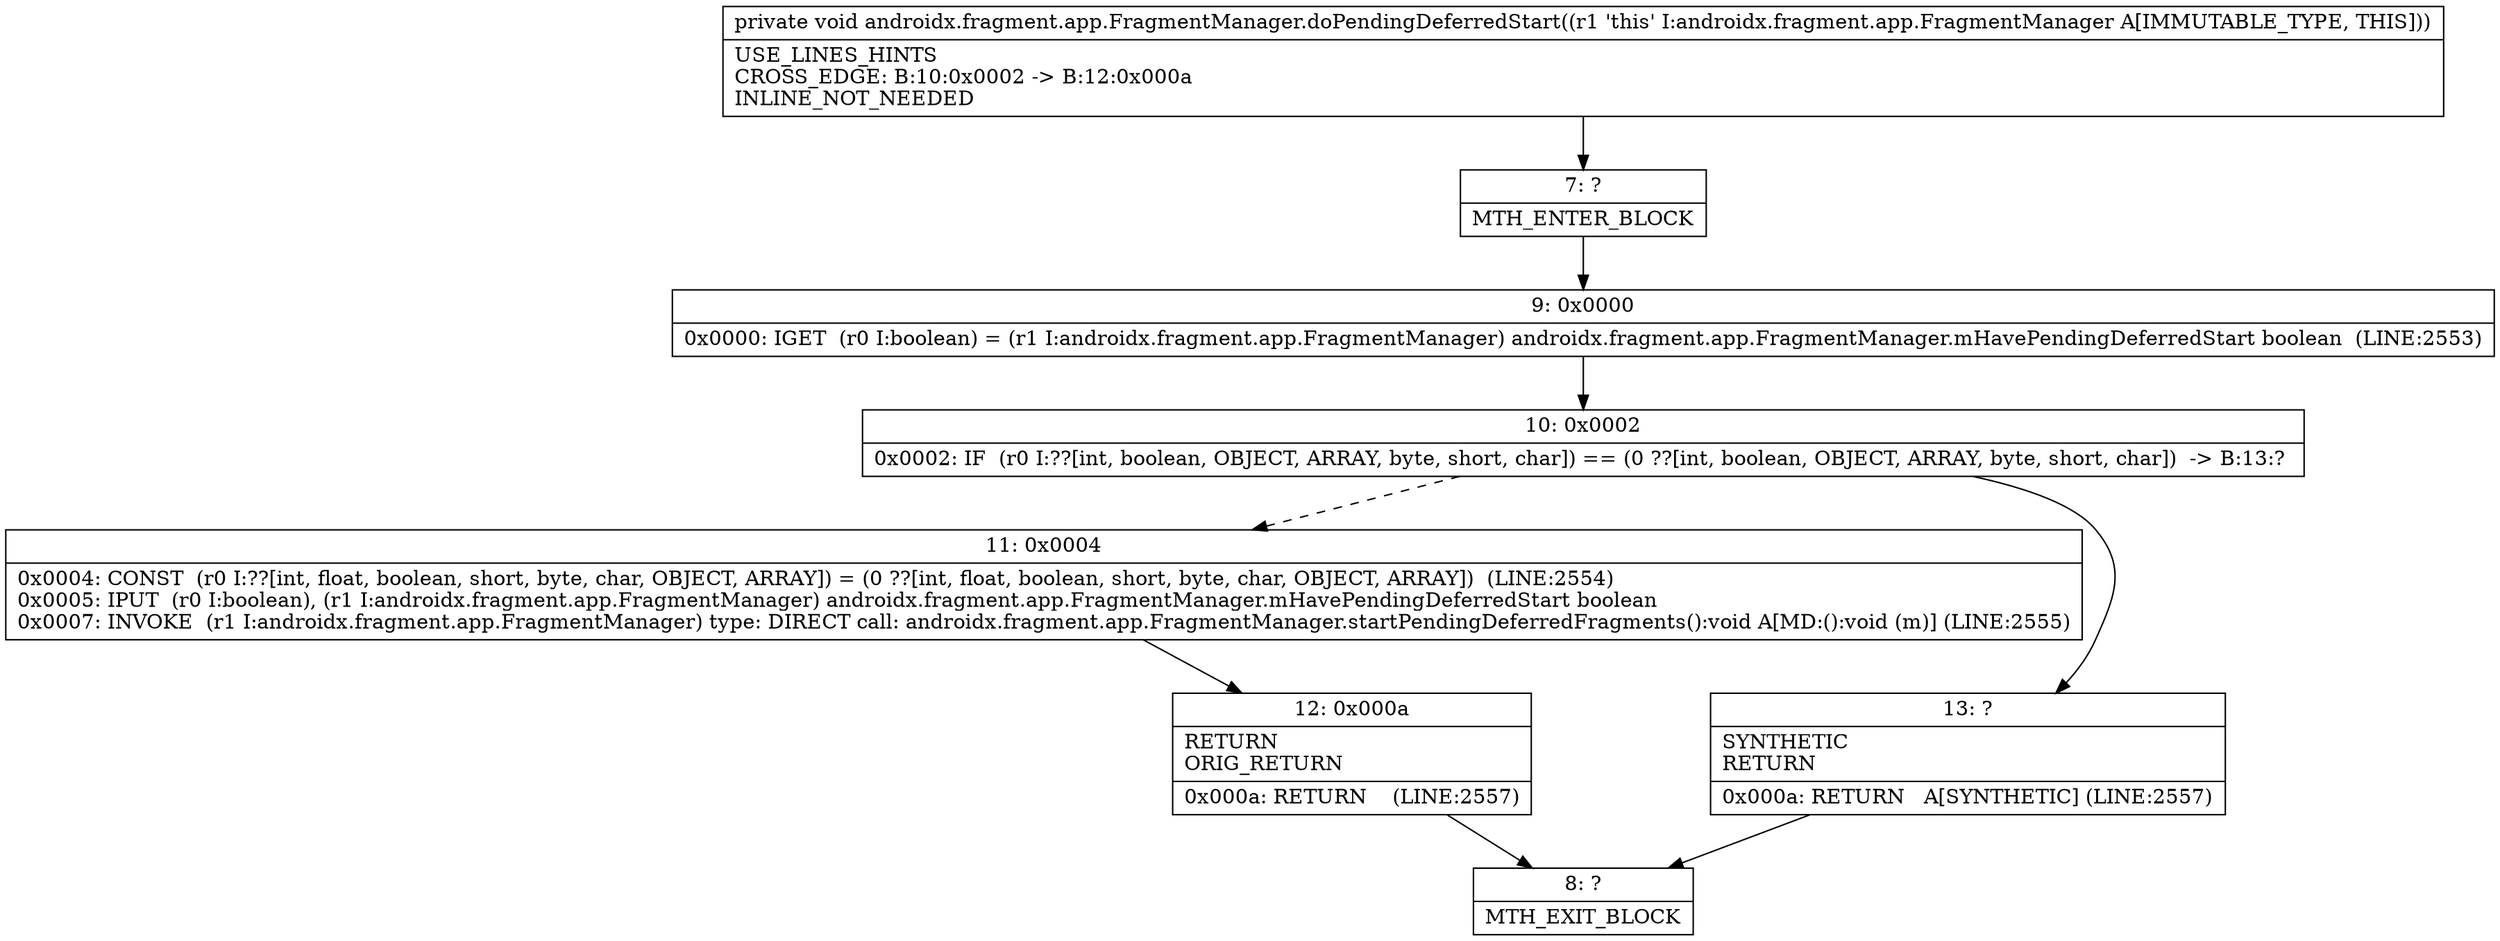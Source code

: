 digraph "CFG forandroidx.fragment.app.FragmentManager.doPendingDeferredStart()V" {
Node_7 [shape=record,label="{7\:\ ?|MTH_ENTER_BLOCK\l}"];
Node_9 [shape=record,label="{9\:\ 0x0000|0x0000: IGET  (r0 I:boolean) = (r1 I:androidx.fragment.app.FragmentManager) androidx.fragment.app.FragmentManager.mHavePendingDeferredStart boolean  (LINE:2553)\l}"];
Node_10 [shape=record,label="{10\:\ 0x0002|0x0002: IF  (r0 I:??[int, boolean, OBJECT, ARRAY, byte, short, char]) == (0 ??[int, boolean, OBJECT, ARRAY, byte, short, char])  \-\> B:13:? \l}"];
Node_11 [shape=record,label="{11\:\ 0x0004|0x0004: CONST  (r0 I:??[int, float, boolean, short, byte, char, OBJECT, ARRAY]) = (0 ??[int, float, boolean, short, byte, char, OBJECT, ARRAY])  (LINE:2554)\l0x0005: IPUT  (r0 I:boolean), (r1 I:androidx.fragment.app.FragmentManager) androidx.fragment.app.FragmentManager.mHavePendingDeferredStart boolean \l0x0007: INVOKE  (r1 I:androidx.fragment.app.FragmentManager) type: DIRECT call: androidx.fragment.app.FragmentManager.startPendingDeferredFragments():void A[MD:():void (m)] (LINE:2555)\l}"];
Node_12 [shape=record,label="{12\:\ 0x000a|RETURN\lORIG_RETURN\l|0x000a: RETURN    (LINE:2557)\l}"];
Node_8 [shape=record,label="{8\:\ ?|MTH_EXIT_BLOCK\l}"];
Node_13 [shape=record,label="{13\:\ ?|SYNTHETIC\lRETURN\l|0x000a: RETURN   A[SYNTHETIC] (LINE:2557)\l}"];
MethodNode[shape=record,label="{private void androidx.fragment.app.FragmentManager.doPendingDeferredStart((r1 'this' I:androidx.fragment.app.FragmentManager A[IMMUTABLE_TYPE, THIS]))  | USE_LINES_HINTS\lCROSS_EDGE: B:10:0x0002 \-\> B:12:0x000a\lINLINE_NOT_NEEDED\l}"];
MethodNode -> Node_7;Node_7 -> Node_9;
Node_9 -> Node_10;
Node_10 -> Node_11[style=dashed];
Node_10 -> Node_13;
Node_11 -> Node_12;
Node_12 -> Node_8;
Node_13 -> Node_8;
}

